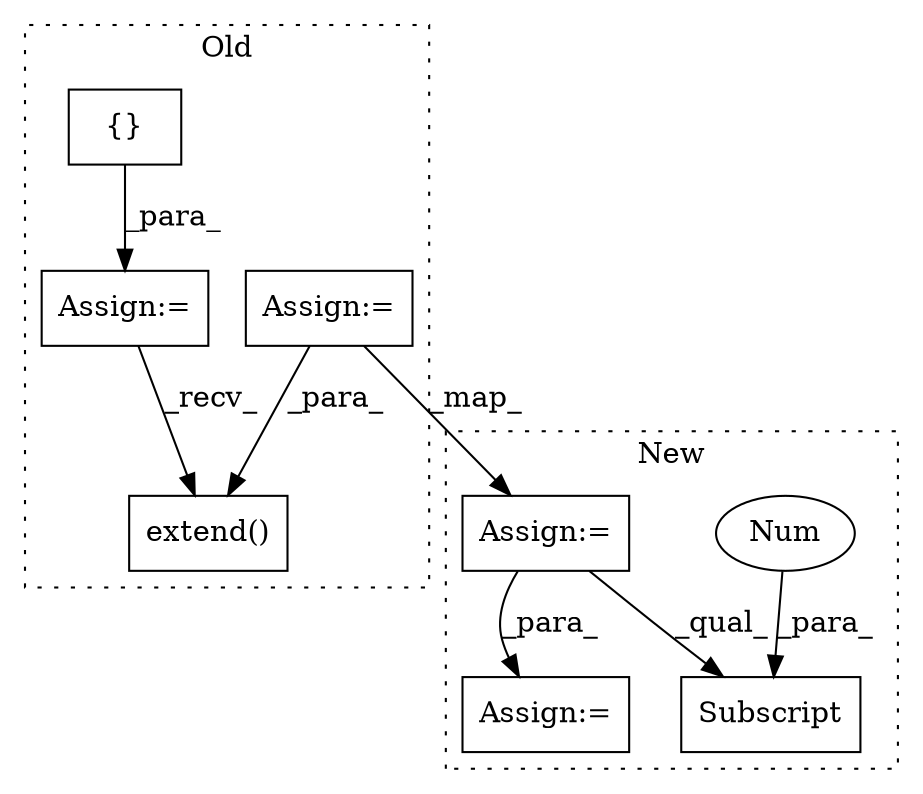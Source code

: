 digraph G {
subgraph cluster0 {
1 [label="extend()" a="75" s="2629,2851" l="30,14" shape="box"];
3 [label="{}" a="59" s="2578,2578" l="2,1" shape="box"];
4 [label="Assign:=" a="68" s="2575" l="3" shape="box"];
7 [label="Assign:=" a="68" s="2255" l="3" shape="box"];
label = "Old";
style="dotted";
}
subgraph cluster1 {
2 [label="Subscript" a="63" s="3632,0" l="17,0" shape="box"];
5 [label="Num" a="76" s="3646" l="2" shape="ellipse"];
6 [label="Assign:=" a="68" s="2517" l="3" shape="box"];
8 [label="Assign:=" a="68" s="3463" l="3" shape="box"];
label = "New";
style="dotted";
}
3 -> 4 [label="_para_"];
4 -> 1 [label="_recv_"];
5 -> 2 [label="_para_"];
6 -> 8 [label="_para_"];
6 -> 2 [label="_qual_"];
7 -> 1 [label="_para_"];
7 -> 6 [label="_map_"];
}